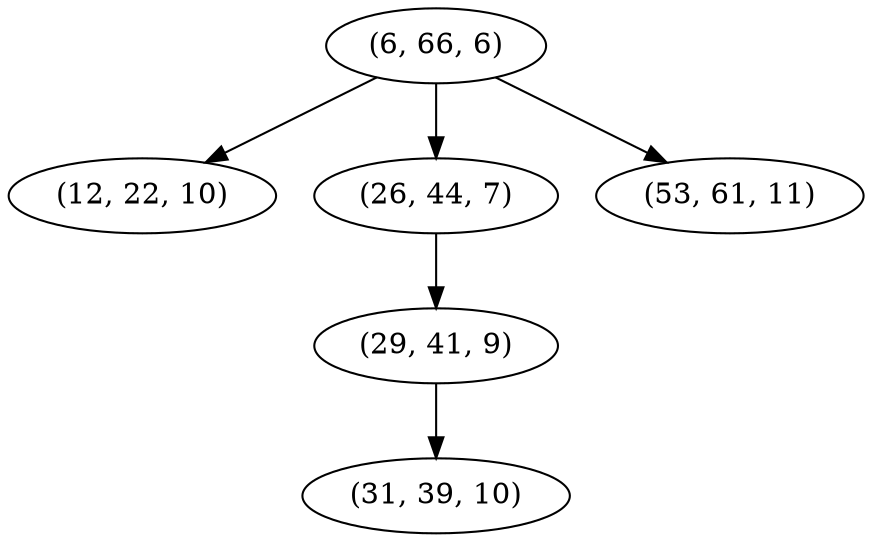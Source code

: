 digraph tree {
    "(6, 66, 6)";
    "(12, 22, 10)";
    "(26, 44, 7)";
    "(29, 41, 9)";
    "(31, 39, 10)";
    "(53, 61, 11)";
    "(6, 66, 6)" -> "(12, 22, 10)";
    "(6, 66, 6)" -> "(26, 44, 7)";
    "(6, 66, 6)" -> "(53, 61, 11)";
    "(26, 44, 7)" -> "(29, 41, 9)";
    "(29, 41, 9)" -> "(31, 39, 10)";
}
